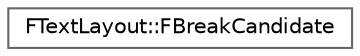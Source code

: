 digraph "Graphical Class Hierarchy"
{
 // INTERACTIVE_SVG=YES
 // LATEX_PDF_SIZE
  bgcolor="transparent";
  edge [fontname=Helvetica,fontsize=10,labelfontname=Helvetica,labelfontsize=10];
  node [fontname=Helvetica,fontsize=10,shape=box,height=0.2,width=0.4];
  rankdir="LR";
  Node0 [id="Node000000",label="FTextLayout::FBreakCandidate",height=0.2,width=0.4,color="grey40", fillcolor="white", style="filled",URL="$d3/d43/structFTextLayout_1_1FBreakCandidate.html",tooltip=" "];
}
